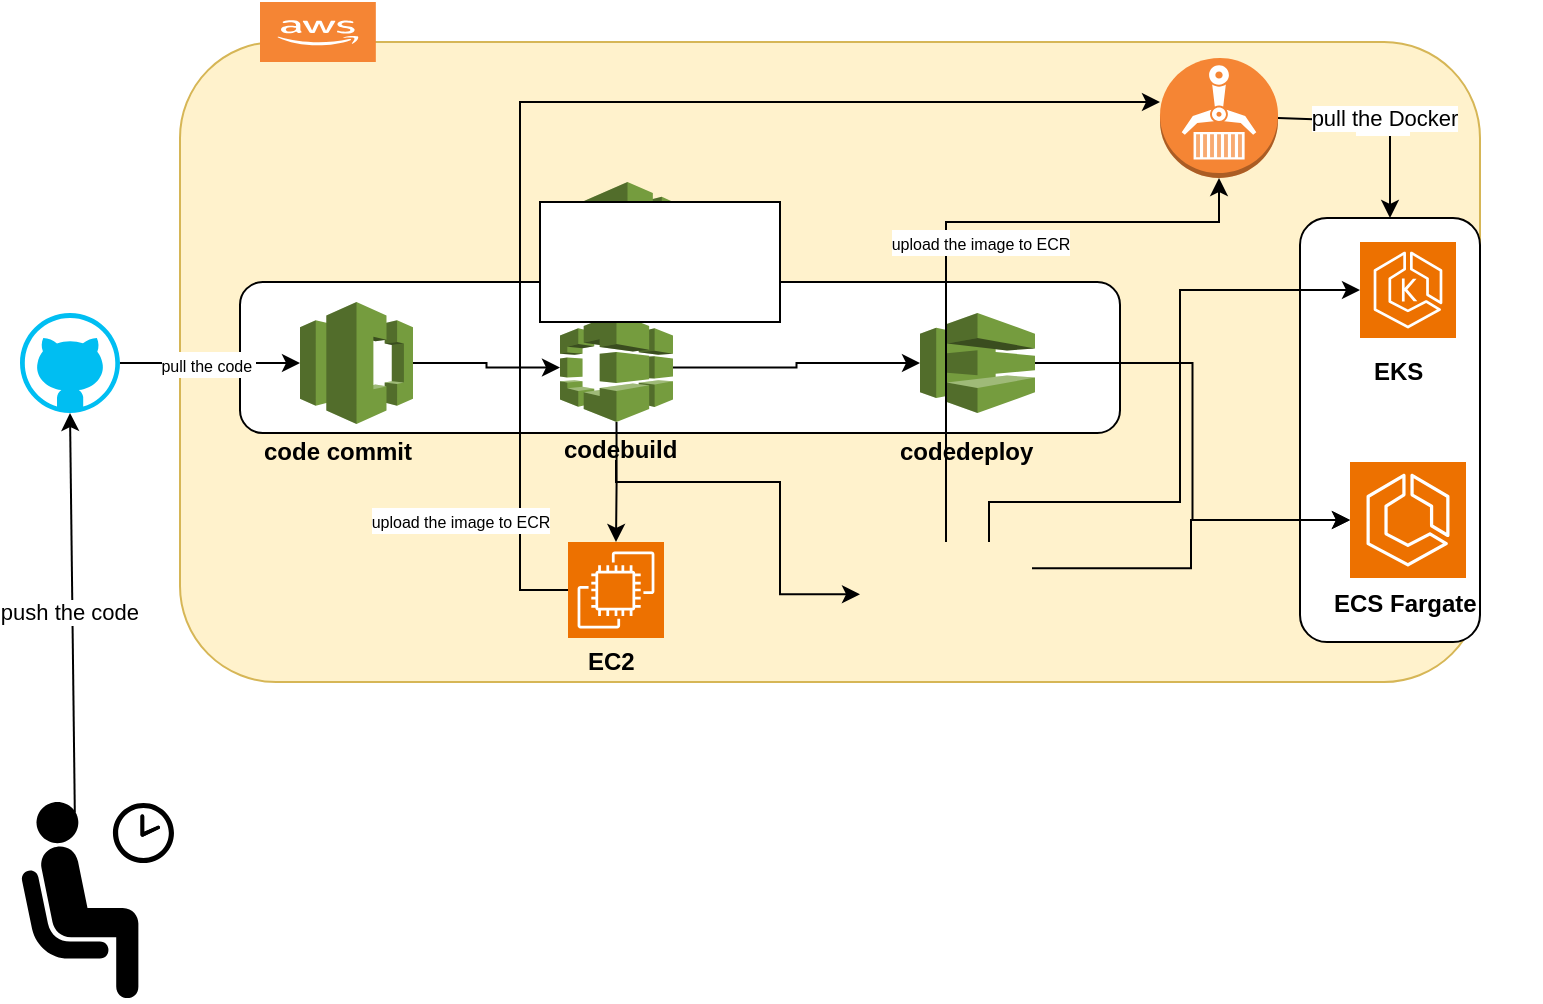 <mxfile version="24.7.7">
  <diagram name="Page-1" id="R4ixX8bPBIjHNUOiLXFE">
    <mxGraphModel dx="897" dy="522" grid="1" gridSize="10" guides="1" tooltips="1" connect="1" arrows="1" fold="1" page="1" pageScale="1" pageWidth="850" pageHeight="1100" math="0" shadow="0">
      <root>
        <mxCell id="0" />
        <mxCell id="1" parent="0" />
        <mxCell id="oI07yYEylZcFNqM7yCuF-35" value="" style="group" vertex="1" connectable="0" parent="1">
          <mxGeometry x="100" y="90" width="680" height="320" as="geometry" />
        </mxCell>
        <mxCell id="oI07yYEylZcFNqM7yCuF-34" value="" style="rounded=1;whiteSpace=wrap;html=1;fillColor=#fff2cc;strokeColor=#d6b656;" vertex="1" parent="oI07yYEylZcFNqM7yCuF-35">
          <mxGeometry width="650" height="320" as="geometry" />
        </mxCell>
        <mxCell id="oI07yYEylZcFNqM7yCuF-78" value="" style="rounded=1;whiteSpace=wrap;html=1;" vertex="1" parent="oI07yYEylZcFNqM7yCuF-35">
          <mxGeometry x="560" y="88" width="90" height="212" as="geometry" />
        </mxCell>
        <mxCell id="oI07yYEylZcFNqM7yCuF-7" value="" style="outlineConnect=0;dashed=0;verticalLabelPosition=bottom;verticalAlign=top;align=center;html=1;shape=mxgraph.aws3.cloud_2;fillColor=#F58534;gradientColor=none;" vertex="1" parent="oI07yYEylZcFNqM7yCuF-35">
          <mxGeometry x="40" y="-20" width="57.91" height="30" as="geometry" />
        </mxCell>
        <mxCell id="oI07yYEylZcFNqM7yCuF-4" value="" style="outlineConnect=0;dashed=0;verticalLabelPosition=bottom;verticalAlign=top;align=center;html=1;shape=mxgraph.aws3.codepipeline;fillColor=#759C3E;gradientColor=none;" vertex="1" parent="oI07yYEylZcFNqM7yCuF-35">
          <mxGeometry x="200" y="70" width="47.5" height="50" as="geometry" />
        </mxCell>
        <mxCell id="oI07yYEylZcFNqM7yCuF-19" value="" style="sketch=0;points=[[0,0,0],[0.25,0,0],[0.5,0,0],[0.75,0,0],[1,0,0],[0,1,0],[0.25,1,0],[0.5,1,0],[0.75,1,0],[1,1,0],[0,0.25,0],[0,0.5,0],[0,0.75,0],[1,0.25,0],[1,0.5,0],[1,0.75,0]];outlineConnect=0;fontColor=#232F3E;fillColor=#ED7100;strokeColor=#ffffff;dashed=0;verticalLabelPosition=bottom;verticalAlign=top;align=center;html=1;fontSize=12;fontStyle=0;aspect=fixed;shape=mxgraph.aws4.resourceIcon;resIcon=mxgraph.aws4.eks;" vertex="1" parent="oI07yYEylZcFNqM7yCuF-35">
          <mxGeometry x="590" y="100" width="48" height="48" as="geometry" />
        </mxCell>
        <mxCell id="oI07yYEylZcFNqM7yCuF-20" value="" style="sketch=0;points=[[0,0,0],[0.25,0,0],[0.5,0,0],[0.75,0,0],[1,0,0],[0,1,0],[0.25,1,0],[0.5,1,0],[0.75,1,0],[1,1,0],[0,0.25,0],[0,0.5,0],[0,0.75,0],[1,0.25,0],[1,0.5,0],[1,0.75,0]];outlineConnect=0;fontColor=#232F3E;fillColor=#ED7100;strokeColor=#ffffff;dashed=0;verticalLabelPosition=bottom;verticalAlign=top;align=center;html=1;fontSize=12;fontStyle=0;aspect=fixed;shape=mxgraph.aws4.resourceIcon;resIcon=mxgraph.aws4.ecs;" vertex="1" parent="oI07yYEylZcFNqM7yCuF-35">
          <mxGeometry x="585" y="210" width="58" height="58" as="geometry" />
        </mxCell>
        <mxCell id="oI07yYEylZcFNqM7yCuF-21" value="" style="sketch=0;points=[[0,0,0],[0.25,0,0],[0.5,0,0],[0.75,0,0],[1,0,0],[0,1,0],[0.25,1,0],[0.5,1,0],[0.75,1,0],[1,1,0],[0,0.25,0],[0,0.5,0],[0,0.75,0],[1,0.25,0],[1,0.5,0],[1,0.75,0]];outlineConnect=0;fontColor=#232F3E;fillColor=#ED7100;strokeColor=#ffffff;dashed=0;verticalLabelPosition=bottom;verticalAlign=top;align=center;html=1;fontSize=12;fontStyle=0;aspect=fixed;shape=mxgraph.aws4.resourceIcon;resIcon=mxgraph.aws4.ec2;" vertex="1" parent="oI07yYEylZcFNqM7yCuF-35">
          <mxGeometry x="194" y="250" width="48" height="48" as="geometry" />
        </mxCell>
        <mxCell id="oI07yYEylZcFNqM7yCuF-25" value="" style="shape=image;verticalLabelPosition=bottom;labelBackgroundColor=default;verticalAlign=top;aspect=fixed;imageAspect=0;image=https://ddkits.com/sites/files/jenkins.png;" vertex="1" parent="oI07yYEylZcFNqM7yCuF-35">
          <mxGeometry x="340" y="250" width="86" height="52.29" as="geometry" />
        </mxCell>
        <mxCell id="oI07yYEylZcFNqM7yCuF-71" style="edgeStyle=orthogonalEdgeStyle;rounded=0;orthogonalLoop=1;jettySize=auto;html=1;exitX=0.75;exitY=0;exitDx=0;exitDy=0;entryX=0;entryY=0.5;entryDx=0;entryDy=0;entryPerimeter=0;" edge="1" parent="oI07yYEylZcFNqM7yCuF-35" source="oI07yYEylZcFNqM7yCuF-25" target="oI07yYEylZcFNqM7yCuF-19">
          <mxGeometry relative="1" as="geometry">
            <mxPoint x="436" y="273" as="sourcePoint" />
            <mxPoint x="560" y="250" as="targetPoint" />
            <Array as="points">
              <mxPoint x="405" y="230" />
              <mxPoint x="500" y="230" />
              <mxPoint x="500" y="124" />
            </Array>
          </mxGeometry>
        </mxCell>
        <mxCell id="oI07yYEylZcFNqM7yCuF-70" style="edgeStyle=orthogonalEdgeStyle;rounded=0;orthogonalLoop=1;jettySize=auto;html=1;exitX=1;exitY=0.25;exitDx=0;exitDy=0;entryX=0;entryY=0.5;entryDx=0;entryDy=0;entryPerimeter=0;" edge="1" parent="oI07yYEylZcFNqM7yCuF-35" source="oI07yYEylZcFNqM7yCuF-25" target="oI07yYEylZcFNqM7yCuF-20">
          <mxGeometry relative="1" as="geometry">
            <mxPoint x="438" y="171" as="sourcePoint" />
            <mxPoint x="550" y="240" as="targetPoint" />
          </mxGeometry>
        </mxCell>
        <mxCell id="oI07yYEylZcFNqM7yCuF-72" value="&lt;h1 style=&quot;margin-top: 0px;&quot;&gt;&lt;span style=&quot;font-size: 12px;&quot;&gt;ECS Fargate&lt;/span&gt;&lt;/h1&gt;" style="text;html=1;whiteSpace=wrap;overflow=hidden;rounded=0;" vertex="1" parent="oI07yYEylZcFNqM7yCuF-35">
          <mxGeometry x="574.88" y="255.64" width="78.25" height="41" as="geometry" />
        </mxCell>
        <mxCell id="oI07yYEylZcFNqM7yCuF-73" value="&lt;h1 style=&quot;margin-top: 0px;&quot;&gt;&lt;span style=&quot;font-size: 12px;&quot;&gt;EKS&lt;/span&gt;&lt;/h1&gt;" style="text;html=1;whiteSpace=wrap;overflow=hidden;rounded=0;" vertex="1" parent="oI07yYEylZcFNqM7yCuF-35">
          <mxGeometry x="594.88" y="140" width="38.25" height="30" as="geometry" />
        </mxCell>
        <mxCell id="oI07yYEylZcFNqM7yCuF-10" value="" style="group" vertex="1" connectable="0" parent="1">
          <mxGeometry x="130" y="210" width="440" height="90" as="geometry" />
        </mxCell>
        <mxCell id="oI07yYEylZcFNqM7yCuF-9" value="" style="rounded=1;whiteSpace=wrap;html=1;" vertex="1" parent="oI07yYEylZcFNqM7yCuF-10">
          <mxGeometry width="440" height="75.5" as="geometry" />
        </mxCell>
        <mxCell id="oI07yYEylZcFNqM7yCuF-5" value="" style="outlineConnect=0;dashed=0;verticalLabelPosition=bottom;verticalAlign=top;align=center;html=1;shape=mxgraph.aws3.codedeploy;fillColor=#759C3E;gradientColor=none;" vertex="1" parent="oI07yYEylZcFNqM7yCuF-10">
          <mxGeometry x="340" y="15.5" width="57.5" height="50" as="geometry" />
        </mxCell>
        <mxCell id="oI07yYEylZcFNqM7yCuF-6" value="" style="outlineConnect=0;dashed=0;verticalLabelPosition=bottom;verticalAlign=top;align=center;html=1;shape=mxgraph.aws3.codecommit;fillColor=#759C3E;gradientColor=none;" vertex="1" parent="oI07yYEylZcFNqM7yCuF-10">
          <mxGeometry x="30" y="10" width="56.5" height="61" as="geometry" />
        </mxCell>
        <mxCell id="oI07yYEylZcFNqM7yCuF-11" value="&lt;h1 style=&quot;margin-top: 0px;&quot;&gt;&lt;font style=&quot;font-size: 12px;&quot;&gt;code commit&lt;/font&gt;&lt;/h1&gt;" style="text;html=1;whiteSpace=wrap;overflow=hidden;rounded=0;" vertex="1" parent="oI07yYEylZcFNqM7yCuF-10">
          <mxGeometry x="10" y="60" width="100" height="30" as="geometry" />
        </mxCell>
        <mxCell id="oI07yYEylZcFNqM7yCuF-13" value="&lt;h1 style=&quot;margin-top: 0px;&quot;&gt;&lt;font style=&quot;font-size: 12px;&quot;&gt;codedeploy&lt;/font&gt;&lt;/h1&gt;" style="text;html=1;whiteSpace=wrap;overflow=hidden;rounded=0;" vertex="1" parent="oI07yYEylZcFNqM7yCuF-10">
          <mxGeometry x="327.88" y="60" width="81.75" height="30" as="geometry" />
        </mxCell>
        <mxCell id="oI07yYEylZcFNqM7yCuF-45" value="" style="group" vertex="1" connectable="0" parent="oI07yYEylZcFNqM7yCuF-10">
          <mxGeometry x="160" y="15.5" width="81.75" height="74.5" as="geometry" />
        </mxCell>
        <mxCell id="oI07yYEylZcFNqM7yCuF-3" value="" style="outlineConnect=0;dashed=0;verticalLabelPosition=bottom;verticalAlign=top;align=center;html=1;shape=mxgraph.aws3.codebuild;fillColor=#759C3E;gradientColor=none;" vertex="1" parent="oI07yYEylZcFNqM7yCuF-45">
          <mxGeometry width="56.5" height="54.5" as="geometry" />
        </mxCell>
        <mxCell id="oI07yYEylZcFNqM7yCuF-12" value="&lt;h1 style=&quot;margin-top: 0px;&quot;&gt;&lt;font style=&quot;font-size: 12px;&quot;&gt;codebuild&lt;/font&gt;&lt;/h1&gt;" style="text;html=1;whiteSpace=wrap;overflow=hidden;rounded=0;" vertex="1" parent="oI07yYEylZcFNqM7yCuF-45">
          <mxGeometry y="43.5" width="81.75" height="30" as="geometry" />
        </mxCell>
        <mxCell id="oI07yYEylZcFNqM7yCuF-65" style="edgeStyle=orthogonalEdgeStyle;rounded=0;orthogonalLoop=1;jettySize=auto;html=1;entryX=0;entryY=0.5;entryDx=0;entryDy=0;entryPerimeter=0;" edge="1" parent="oI07yYEylZcFNqM7yCuF-10" source="oI07yYEylZcFNqM7yCuF-6" target="oI07yYEylZcFNqM7yCuF-3">
          <mxGeometry relative="1" as="geometry" />
        </mxCell>
        <mxCell id="oI07yYEylZcFNqM7yCuF-66" style="edgeStyle=orthogonalEdgeStyle;rounded=0;orthogonalLoop=1;jettySize=auto;html=1;" edge="1" parent="oI07yYEylZcFNqM7yCuF-10" source="oI07yYEylZcFNqM7yCuF-3" target="oI07yYEylZcFNqM7yCuF-5">
          <mxGeometry relative="1" as="geometry" />
        </mxCell>
        <mxCell id="oI07yYEylZcFNqM7yCuF-2" value="" style="outlineConnect=0;dashed=0;verticalLabelPosition=bottom;verticalAlign=top;align=center;html=1;shape=mxgraph.aws3.ecr;fillColor=#F58534;gradientColor=none;" vertex="1" parent="1">
          <mxGeometry x="590" y="98" width="59" height="60" as="geometry" />
        </mxCell>
        <mxCell id="oI07yYEylZcFNqM7yCuF-14" value="" style="verticalLabelPosition=bottom;html=1;verticalAlign=top;align=center;strokeColor=none;fillColor=#00BEF2;shape=mxgraph.azure.github_code;pointerEvents=1;" vertex="1" parent="1">
          <mxGeometry x="20" y="225.5" width="50" height="50" as="geometry" />
        </mxCell>
        <mxCell id="oI07yYEylZcFNqM7yCuF-15" value="" style="shape=mxgraph.signs.people.waiting_room_1;html=1;pointerEvents=1;fillColor=#000000;strokeColor=none;verticalLabelPosition=bottom;verticalAlign=top;align=center;" vertex="1" parent="1">
          <mxGeometry x="20" y="470" width="77" height="100" as="geometry" />
        </mxCell>
        <mxCell id="oI07yYEylZcFNqM7yCuF-16" value="push the code&amp;nbsp;" style="endArrow=classic;html=1;rounded=0;entryX=0.5;entryY=1;entryDx=0;entryDy=0;entryPerimeter=0;exitX=0.356;exitY=0.052;exitDx=0;exitDy=0;exitPerimeter=0;" edge="1" parent="1" source="oI07yYEylZcFNqM7yCuF-15" target="oI07yYEylZcFNqM7yCuF-14">
          <mxGeometry width="50" height="50" relative="1" as="geometry">
            <mxPoint x="320" y="370" as="sourcePoint" />
            <mxPoint x="370" y="320" as="targetPoint" />
          </mxGeometry>
        </mxCell>
        <mxCell id="oI07yYEylZcFNqM7yCuF-17" style="edgeStyle=orthogonalEdgeStyle;rounded=0;orthogonalLoop=1;jettySize=auto;html=1;entryX=0;entryY=0.5;entryDx=0;entryDy=0;entryPerimeter=0;" edge="1" parent="1" source="oI07yYEylZcFNqM7yCuF-14" target="oI07yYEylZcFNqM7yCuF-6">
          <mxGeometry relative="1" as="geometry" />
        </mxCell>
        <mxCell id="oI07yYEylZcFNqM7yCuF-18" value="&lt;font style=&quot;font-size: 8px;&quot;&gt;pull the code&amp;nbsp;&lt;/font&gt;" style="edgeLabel;html=1;align=center;verticalAlign=middle;resizable=0;points=[];" vertex="1" connectable="0" parent="oI07yYEylZcFNqM7yCuF-17">
          <mxGeometry x="-0.031" relative="1" as="geometry">
            <mxPoint as="offset" />
          </mxGeometry>
        </mxCell>
        <mxCell id="oI07yYEylZcFNqM7yCuF-22" value="&lt;h1 style=&quot;margin-top: 0px;&quot;&gt;&lt;span style=&quot;font-size: 12px;&quot;&gt;EC2&lt;/span&gt;&lt;/h1&gt;" style="text;html=1;whiteSpace=wrap;overflow=hidden;rounded=0;" vertex="1" parent="1">
          <mxGeometry x="301.75" y="375" width="38.25" height="30" as="geometry" />
        </mxCell>
        <mxCell id="oI07yYEylZcFNqM7yCuF-54" style="edgeStyle=orthogonalEdgeStyle;rounded=0;orthogonalLoop=1;jettySize=auto;html=1;exitX=0.5;exitY=1;exitDx=0;exitDy=0;exitPerimeter=0;entryX=0.5;entryY=0;entryDx=0;entryDy=0;entryPerimeter=0;" edge="1" parent="1" source="oI07yYEylZcFNqM7yCuF-3" target="oI07yYEylZcFNqM7yCuF-21">
          <mxGeometry relative="1" as="geometry" />
        </mxCell>
        <mxCell id="oI07yYEylZcFNqM7yCuF-55" style="edgeStyle=orthogonalEdgeStyle;rounded=0;orthogonalLoop=1;jettySize=auto;html=1;exitX=0;exitY=0.5;exitDx=0;exitDy=0;exitPerimeter=0;" edge="1" parent="1" source="oI07yYEylZcFNqM7yCuF-21" target="oI07yYEylZcFNqM7yCuF-2">
          <mxGeometry relative="1" as="geometry">
            <mxPoint x="328" y="290" as="sourcePoint" />
            <mxPoint x="570" y="120" as="targetPoint" />
            <Array as="points">
              <mxPoint x="270" y="364" />
              <mxPoint x="270" y="120" />
            </Array>
          </mxGeometry>
        </mxCell>
        <mxCell id="oI07yYEylZcFNqM7yCuF-63" value="&lt;font style=&quot;font-size: 8px;&quot;&gt;upload the image to ECR&lt;/font&gt;" style="edgeLabel;html=1;align=center;verticalAlign=middle;resizable=0;points=[];" vertex="1" connectable="0" parent="oI07yYEylZcFNqM7yCuF-55">
          <mxGeometry x="-0.951" relative="1" as="geometry">
            <mxPoint x="-40" y="-35" as="offset" />
          </mxGeometry>
        </mxCell>
        <mxCell id="oI07yYEylZcFNqM7yCuF-56" style="edgeStyle=orthogonalEdgeStyle;rounded=0;orthogonalLoop=1;jettySize=auto;html=1;entryX=0;entryY=0.5;entryDx=0;entryDy=0;" edge="1" parent="1" source="oI07yYEylZcFNqM7yCuF-12" target="oI07yYEylZcFNqM7yCuF-25">
          <mxGeometry relative="1" as="geometry">
            <mxPoint x="304" y="374" as="sourcePoint" />
            <mxPoint x="600" y="150" as="targetPoint" />
            <Array as="points">
              <mxPoint x="318" y="310" />
              <mxPoint x="400" y="310" />
              <mxPoint x="400" y="366" />
            </Array>
          </mxGeometry>
        </mxCell>
        <mxCell id="oI07yYEylZcFNqM7yCuF-62" style="edgeStyle=orthogonalEdgeStyle;rounded=0;orthogonalLoop=1;jettySize=auto;html=1;entryX=0.5;entryY=1;entryDx=0;entryDy=0;entryPerimeter=0;exitX=0.5;exitY=0;exitDx=0;exitDy=0;" edge="1" parent="1" source="oI07yYEylZcFNqM7yCuF-25" target="oI07yYEylZcFNqM7yCuF-2">
          <mxGeometry relative="1" as="geometry">
            <Array as="points">
              <mxPoint x="483" y="180" />
              <mxPoint x="620" y="180" />
            </Array>
          </mxGeometry>
        </mxCell>
        <mxCell id="oI07yYEylZcFNqM7yCuF-64" value="&lt;font style=&quot;font-size: 8px;&quot;&gt;upload the image to ECR&lt;/font&gt;" style="edgeLabel;html=1;align=center;verticalAlign=middle;resizable=0;points=[];" vertex="1" connectable="0" parent="1">
          <mxGeometry x="500" y="190" as="geometry" />
        </mxCell>
        <mxCell id="oI07yYEylZcFNqM7yCuF-67" style="edgeStyle=orthogonalEdgeStyle;rounded=0;orthogonalLoop=1;jettySize=auto;html=1;exitX=1;exitY=0.5;exitDx=0;exitDy=0;exitPerimeter=0;entryX=0;entryY=0.5;entryDx=0;entryDy=0;entryPerimeter=0;" edge="1" parent="1" source="oI07yYEylZcFNqM7yCuF-5" target="oI07yYEylZcFNqM7yCuF-20">
          <mxGeometry relative="1" as="geometry" />
        </mxCell>
        <mxCell id="oI07yYEylZcFNqM7yCuF-74" value="" style="endArrow=classic;html=1;rounded=0;exitX=1;exitY=0.5;exitDx=0;exitDy=0;exitPerimeter=0;entryX=0.5;entryY=0;entryDx=0;entryDy=0;" edge="1" parent="1" source="oI07yYEylZcFNqM7yCuF-2" target="oI07yYEylZcFNqM7yCuF-78">
          <mxGeometry relative="1" as="geometry">
            <mxPoint x="290" y="200" as="sourcePoint" />
            <mxPoint x="714" y="170" as="targetPoint" />
            <Array as="points">
              <mxPoint x="705" y="130" />
            </Array>
          </mxGeometry>
        </mxCell>
        <mxCell id="oI07yYEylZcFNqM7yCuF-75" value="Label" style="edgeLabel;resizable=0;html=1;;align=center;verticalAlign=middle;" connectable="0" vertex="1" parent="oI07yYEylZcFNqM7yCuF-74">
          <mxGeometry relative="1" as="geometry" />
        </mxCell>
        <mxCell id="oI07yYEylZcFNqM7yCuF-76" value="pull the Docker" style="edgeLabel;html=1;align=center;verticalAlign=middle;resizable=0;points=[];" vertex="1" connectable="0" parent="oI07yYEylZcFNqM7yCuF-74">
          <mxGeometry x="-0.002" y="2" relative="1" as="geometry">
            <mxPoint x="1" as="offset" />
          </mxGeometry>
        </mxCell>
        <mxCell id="oI07yYEylZcFNqM7yCuF-77" value="" style="rounded=0;whiteSpace=wrap;html=1;" vertex="1" parent="1">
          <mxGeometry x="280" y="170" width="120" height="60" as="geometry" />
        </mxCell>
      </root>
    </mxGraphModel>
  </diagram>
</mxfile>
